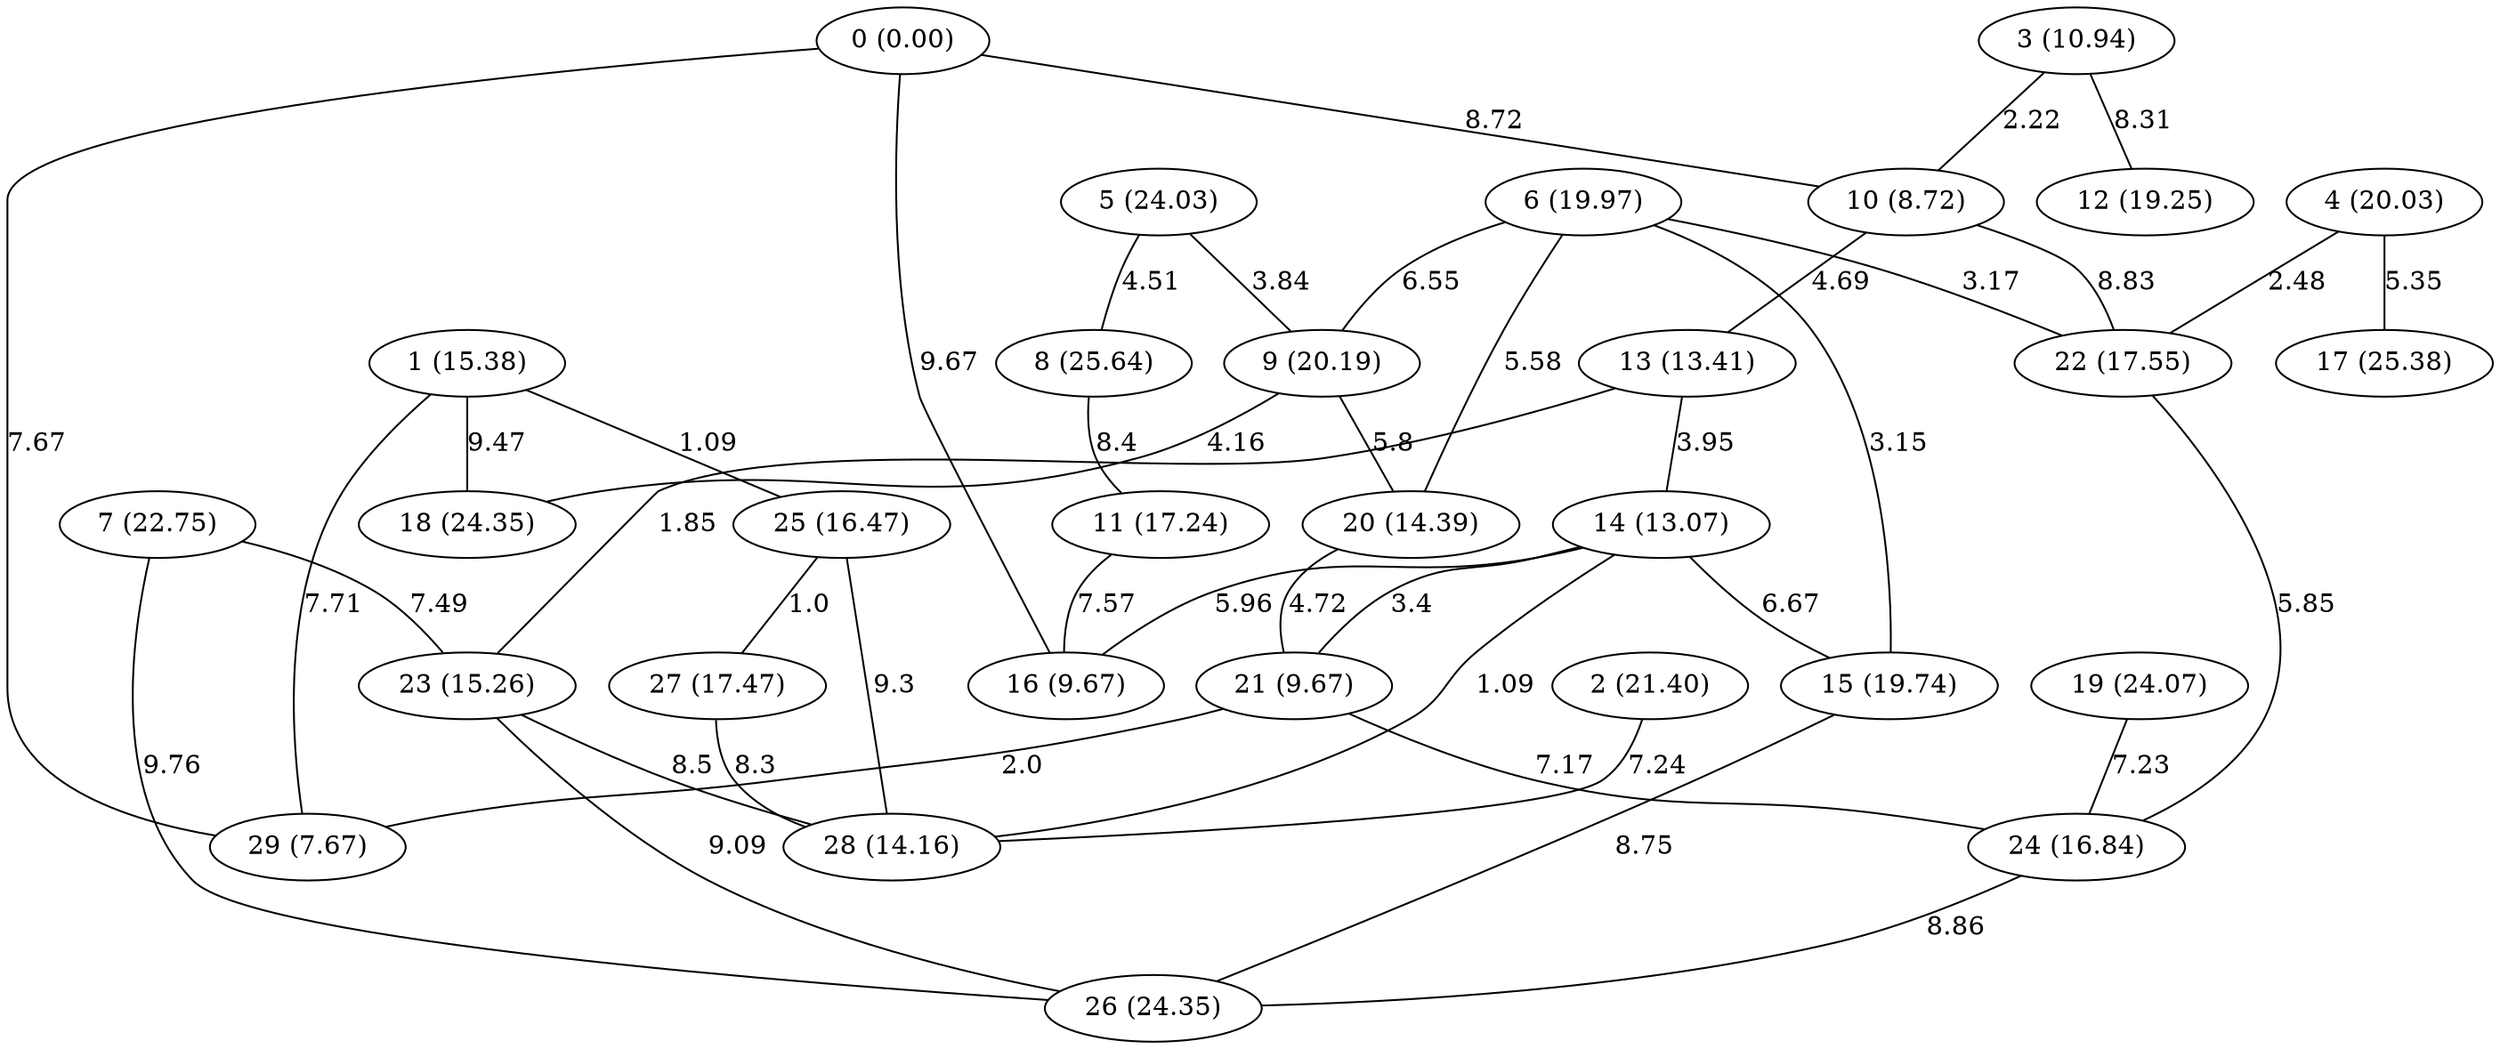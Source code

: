 graph G {
"0 (0.00)";
"1 (15.38)";
"2 (21.40)";
"3 (10.94)";
"4 (20.03)";
"5 (24.03)";
"6 (19.97)";
"7 (22.75)";
"8 (25.64)";
"9 (20.19)";
"10 (8.72)";
"11 (17.24)";
"12 (19.25)";
"13 (13.41)";
"14 (13.07)";
"15 (19.74)";
"16 (9.67)";
"17 (25.38)";
"18 (24.35)";
"19 (24.07)";
"20 (14.39)";
"21 (9.67)";
"22 (17.55)";
"23 (15.26)";
"24 (16.84)";
"25 (16.47)";
"26 (24.35)";
"27 (17.47)";
"28 (14.16)";
"29 (7.67)";
"15 (19.74)" -- "26 (24.35)" [label="8.75"];
"14 (13.07)" -- "21 (9.67)" [label="3.4"];
"7 (22.75)" -- "26 (24.35)" [label="9.76"];
"6 (19.97)" -- "22 (17.55)" [label="3.17"];
"4 (20.03)" -- "22 (17.55)" [label="2.48"];
"10 (8.72)" -- "13 (13.41)" [label="4.69"];
"1 (15.38)" -- "29 (7.67)" [label="7.71"];
"3 (10.94)" -- "12 (19.25)" [label="8.31"];
"8 (25.64)" -- "11 (17.24)" [label="8.4"];
"7 (22.75)" -- "23 (15.26)" [label="7.49"];
"0 (0.00)" -- "16 (9.67)" [label="9.67"];
"2 (21.40)" -- "28 (14.16)" [label="7.24"];
"25 (16.47)" -- "27 (17.47)" [label="1.0"];
"6 (19.97)" -- "15 (19.74)" [label="3.15"];
"13 (13.41)" -- "14 (13.07)" [label="3.95"];
"21 (9.67)" -- "24 (16.84)" [label="7.17"];
"23 (15.26)" -- "28 (14.16)" [label="8.5"];
"25 (16.47)" -- "28 (14.16)" [label="9.3"];
"11 (17.24)" -- "16 (9.67)" [label="7.57"];
"6 (19.97)" -- "20 (14.39)" [label="5.58"];
"10 (8.72)" -- "22 (17.55)" [label="8.83"];
"1 (15.38)" -- "25 (16.47)" [label="1.09"];
"14 (13.07)" -- "15 (19.74)" [label="6.67"];
"23 (15.26)" -- "26 (24.35)" [label="9.09"];
"14 (13.07)" -- "16 (9.67)" [label="5.96"];
"24 (16.84)" -- "26 (24.35)" [label="8.86"];
"27 (17.47)" -- "28 (14.16)" [label="8.3"];
"9 (20.19)" -- "18 (24.35)" [label="4.16"];
"3 (10.94)" -- "10 (8.72)" [label="2.22"];
"22 (17.55)" -- "24 (16.84)" [label="5.85"];
"6 (19.97)" -- "9 (20.19)" [label="6.55"];
"9 (20.19)" -- "20 (14.39)" [label="5.8"];
"21 (9.67)" -- "29 (7.67)" [label="2.0"];
"20 (14.39)" -- "21 (9.67)" [label="4.72"];
"19 (24.07)" -- "24 (16.84)" [label="7.23"];
"5 (24.03)" -- "9 (20.19)" [label="3.84"];
"13 (13.41)" -- "23 (15.26)" [label="1.85"];
"4 (20.03)" -- "17 (25.38)" [label="5.35"];
"1 (15.38)" -- "18 (24.35)" [label="9.47"];
"5 (24.03)" -- "8 (25.64)" [label="4.51"];
"14 (13.07)" -- "28 (14.16)" [label="1.09"];
"0 (0.00)" -- "10 (8.72)" [label="8.72"];
"0 (0.00)" -- "29 (7.67)" [label="7.67"];
}
